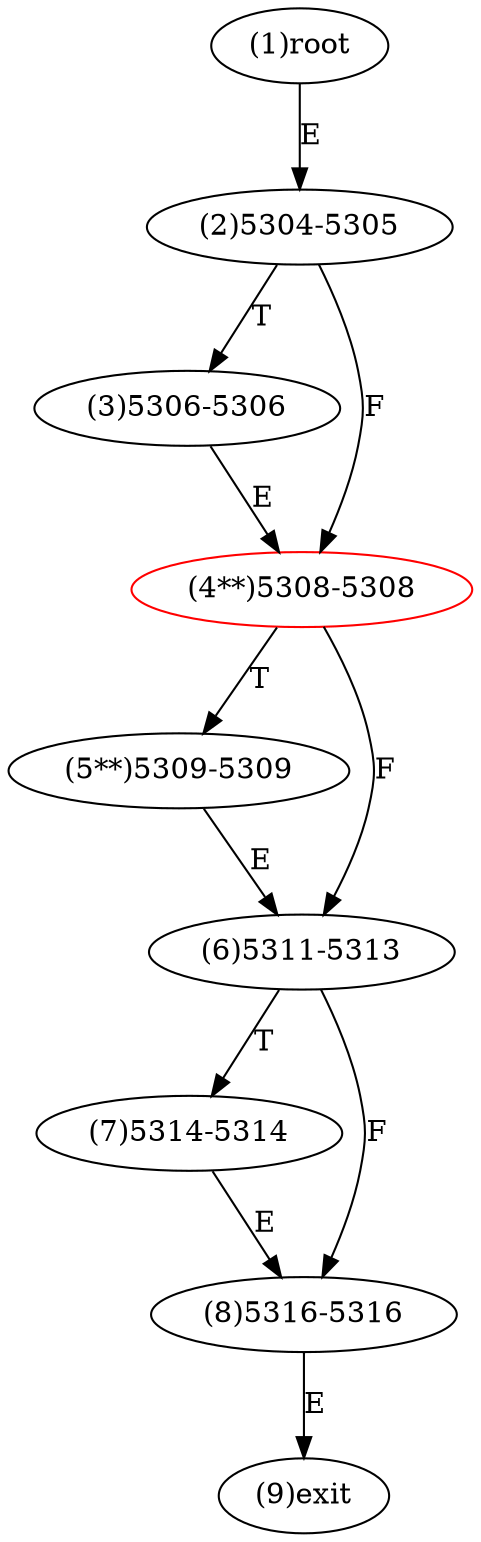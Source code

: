 digraph "" { 
1[ label="(1)root"];
2[ label="(2)5304-5305"];
3[ label="(3)5306-5306"];
4[ label="(4**)5308-5308",color=red];
5[ label="(5**)5309-5309"];
6[ label="(6)5311-5313"];
7[ label="(7)5314-5314"];
8[ label="(8)5316-5316"];
9[ label="(9)exit"];
1->2[ label="E"];
2->4[ label="F"];
2->3[ label="T"];
3->4[ label="E"];
4->6[ label="F"];
4->5[ label="T"];
5->6[ label="E"];
6->8[ label="F"];
6->7[ label="T"];
7->8[ label="E"];
8->9[ label="E"];
}